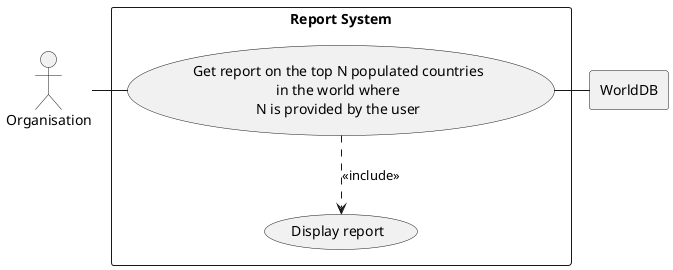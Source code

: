 @startuml

actor Org as "Organisation"

rectangle WorldDB

rectangle "Report System" {
    usecase UC1 as "Get report on the top N populated countries
    in the world where
    N is provided by the user"

    usecase UCa as "Display report"

    Org - UC1
    UC1 ..> UCa : <<include>>
    UC1 - WorldDB
}

@enduml